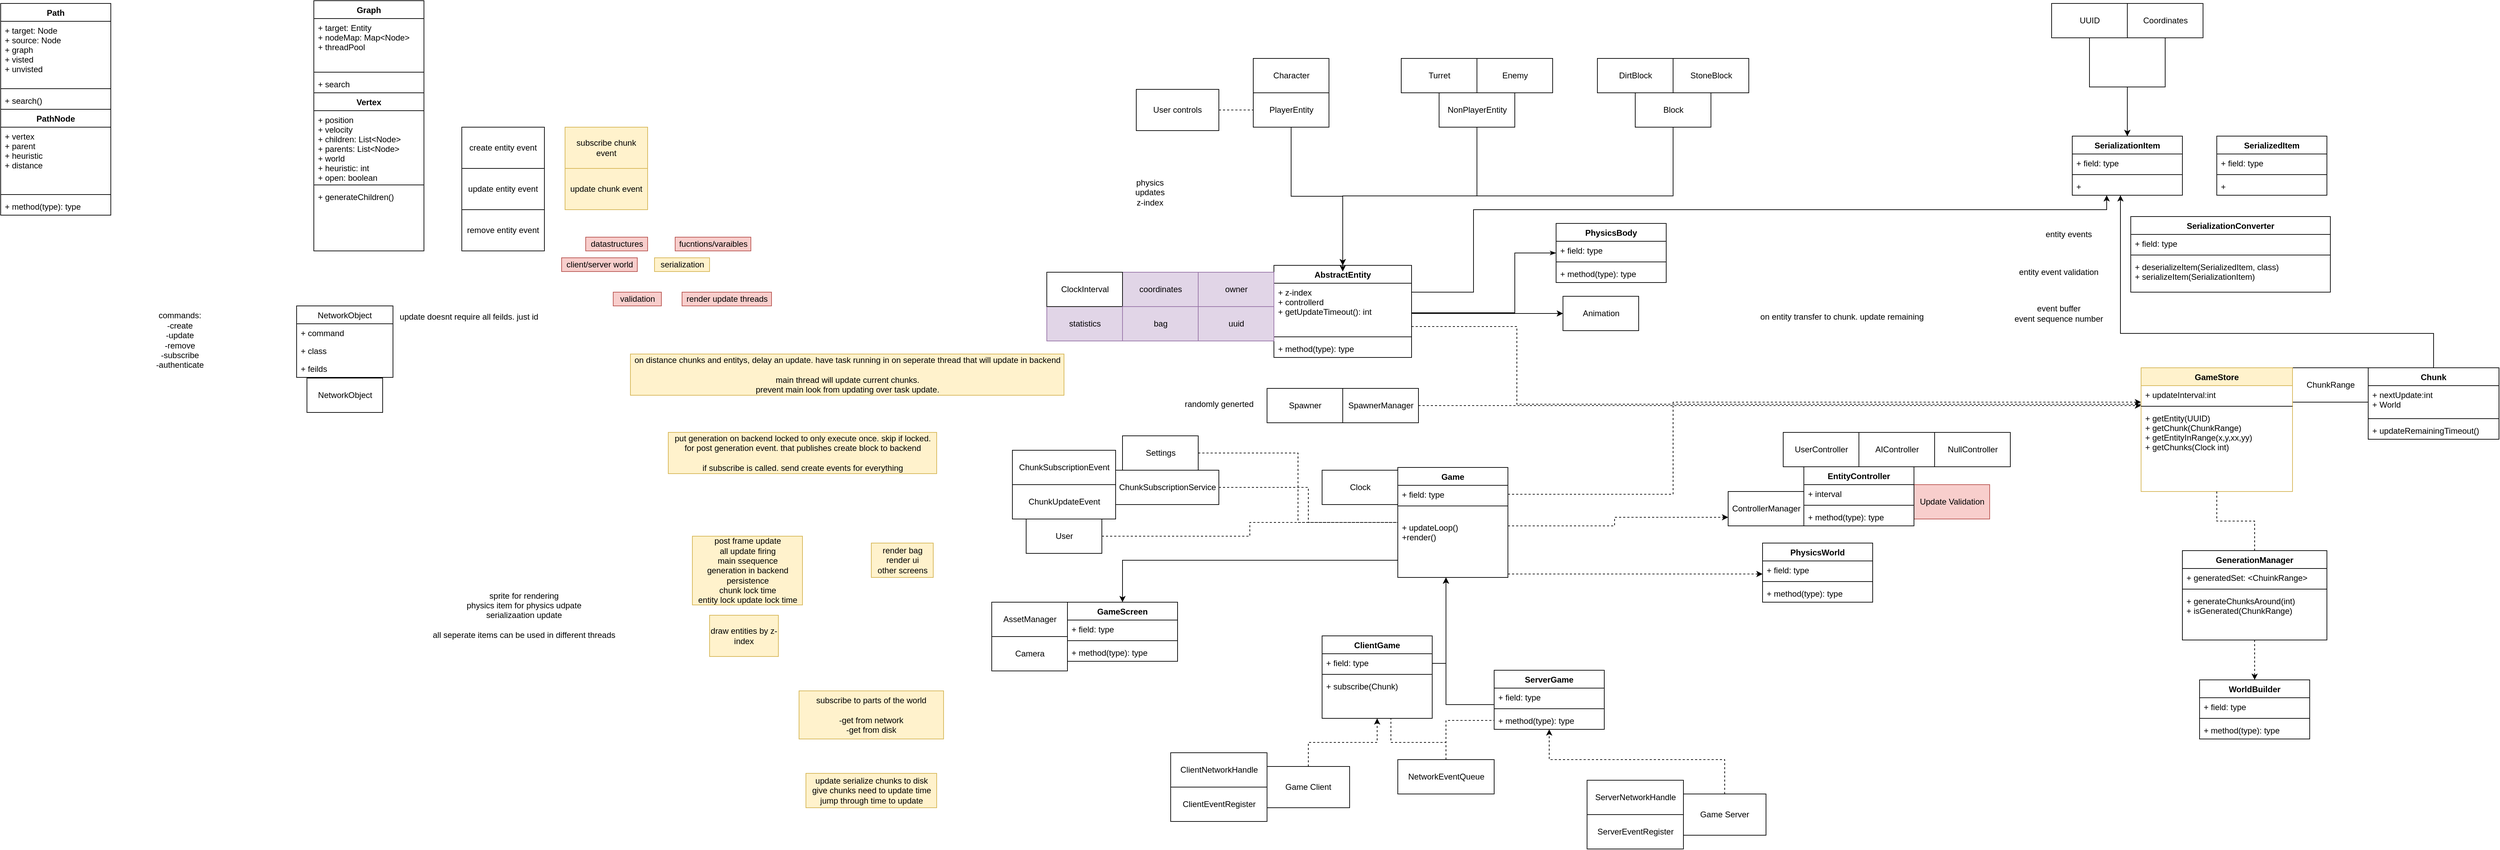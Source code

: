 <mxfile version="14.6.13" type="device" pages="2"><diagram id="NtsDKtG4CIhu30oGSJeJ" name="infra design"><mxGraphModel dx="3638" dy="1788" grid="1" gridSize="10" guides="1" tooltips="1" connect="1" arrows="1" fold="1" page="1" pageScale="1" pageWidth="850" pageHeight="1100" math="0" shadow="0"><root><mxCell id="0"/><mxCell id="1" parent="0"/><mxCell id="fwEXRyzx7vFGP22jpzr9-11" value="subscribe to parts of the world&lt;br&gt;&lt;br&gt;-get from network&lt;br&gt;-get from disk" style="text;html=1;strokeColor=#d6b656;fillColor=#fff2cc;align=center;verticalAlign=middle;whiteSpace=wrap;rounded=0;" parent="1" vertex="1"><mxGeometry x="-570" y="840" width="210" height="70" as="geometry"/></mxCell><mxCell id="fwEXRyzx7vFGP22jpzr9-13" style="edgeStyle=none;rounded=0;orthogonalLoop=1;jettySize=auto;html=1;entryX=0;entryY=0.5;entryDx=0;entryDy=0;dashed=1;endArrow=none;endFill=0;" parent="1" source="fwEXRyzx7vFGP22jpzr9-12" target="fwEXRyzx7vFGP22jpzr9-9" edge="1"><mxGeometry relative="1" as="geometry"/></mxCell><mxCell id="fwEXRyzx7vFGP22jpzr9-12" value="User controls" style="rounded=0;whiteSpace=wrap;html=1;" parent="1" vertex="1"><mxGeometry x="-80" y="-35" width="120" height="60" as="geometry"/></mxCell><mxCell id="fwEXRyzx7vFGP22jpzr9-16" value="create entity event" style="rounded=0;whiteSpace=wrap;html=1;" parent="1" vertex="1"><mxGeometry x="-1060" y="20" width="120" height="60" as="geometry"/></mxCell><mxCell id="fwEXRyzx7vFGP22jpzr9-17" value="update entity event" style="rounded=0;whiteSpace=wrap;html=1;" parent="1" vertex="1"><mxGeometry x="-1060" y="80" width="120" height="60" as="geometry"/></mxCell><mxCell id="fwEXRyzx7vFGP22jpzr9-18" value="remove entity event" style="rounded=0;whiteSpace=wrap;html=1;" parent="1" vertex="1"><mxGeometry x="-1060" y="140" width="120" height="60" as="geometry"/></mxCell><mxCell id="fwEXRyzx7vFGP22jpzr9-19" value="entity events" style="text;html=1;strokeColor=none;fillColor=none;align=center;verticalAlign=middle;whiteSpace=wrap;rounded=0;" parent="1" vertex="1"><mxGeometry x="1180" y="131" width="190" height="90" as="geometry"/></mxCell><mxCell id="fwEXRyzx7vFGP22jpzr9-23" style="edgeStyle=orthogonalEdgeStyle;rounded=0;orthogonalLoop=1;jettySize=auto;html=1;endArrow=classic;endFill=1;" parent="1" source="fwEXRyzx7vFGP22jpzr9-76" target="fwEXRyzx7vFGP22jpzr9-72" edge="1"><mxGeometry relative="1" as="geometry"><mxPoint x="90" y="406" as="sourcePoint"/><mxPoint x="290" y="420" as="targetPoint"/><Array as="points"><mxPoint x="370" y="800"/></Array></mxGeometry></mxCell><mxCell id="fwEXRyzx7vFGP22jpzr9-22" value="draw entities by z-index" style="text;html=1;strokeColor=#d6b656;fillColor=#fff2cc;align=center;verticalAlign=middle;whiteSpace=wrap;rounded=0;" parent="1" vertex="1"><mxGeometry x="-700" y="730" width="100" height="60" as="geometry"/></mxCell><mxCell id="fwEXRyzx7vFGP22jpzr9-38" value="physics&lt;br&gt;updates&lt;br&gt;z-index" style="text;html=1;strokeColor=none;fillColor=none;align=center;verticalAlign=middle;whiteSpace=wrap;rounded=0;" parent="1" vertex="1"><mxGeometry x="-100" y="90" width="80" height="50" as="geometry"/></mxCell><mxCell id="fwEXRyzx7vFGP22jpzr9-41" value="entity event validation" style="text;html=1;align=center;verticalAlign=middle;resizable=0;points=[];autosize=1;" parent="1" vertex="1"><mxGeometry x="1195" y="221" width="130" height="20" as="geometry"/></mxCell><mxCell id="fwEXRyzx7vFGP22jpzr9-42" value="update serialize chunks to disk&lt;br&gt;give chunks need to update time&lt;br&gt;jump through time to update" style="text;html=1;align=center;verticalAlign=middle;resizable=0;points=[];autosize=1;fillColor=#fff2cc;strokeColor=#d6b656;" parent="1" vertex="1"><mxGeometry x="-560" y="960" width="190" height="50" as="geometry"/></mxCell><mxCell id="fwEXRyzx7vFGP22jpzr9-43" value="event buffer&lt;br&gt;event sequence number" style="text;html=1;align=center;verticalAlign=middle;resizable=0;points=[];autosize=1;" parent="1" vertex="1"><mxGeometry x="1190" y="276" width="140" height="30" as="geometry"/></mxCell><mxCell id="fwEXRyzx7vFGP22jpzr9-48" value="PhysicsWorld" style="swimlane;fontStyle=1;align=center;verticalAlign=top;childLayout=stackLayout;horizontal=1;startSize=26;horizontalStack=0;resizeParent=1;resizeParentMax=0;resizeLast=0;collapsible=1;marginBottom=0;" parent="1" vertex="1"><mxGeometry x="830" y="625" width="160" height="86" as="geometry"/></mxCell><mxCell id="fwEXRyzx7vFGP22jpzr9-49" value="+ field: type" style="text;strokeColor=none;fillColor=none;align=left;verticalAlign=top;spacingLeft=4;spacingRight=4;overflow=hidden;rotatable=0;points=[[0,0.5],[1,0.5]];portConstraint=eastwest;" parent="fwEXRyzx7vFGP22jpzr9-48" vertex="1"><mxGeometry y="26" width="160" height="26" as="geometry"/></mxCell><mxCell id="fwEXRyzx7vFGP22jpzr9-50" value="" style="line;strokeWidth=1;fillColor=none;align=left;verticalAlign=middle;spacingTop=-1;spacingLeft=3;spacingRight=3;rotatable=0;labelPosition=right;points=[];portConstraint=eastwest;" parent="fwEXRyzx7vFGP22jpzr9-48" vertex="1"><mxGeometry y="52" width="160" height="8" as="geometry"/></mxCell><mxCell id="fwEXRyzx7vFGP22jpzr9-51" value="+ method(type): type" style="text;strokeColor=none;fillColor=none;align=left;verticalAlign=top;spacingLeft=4;spacingRight=4;overflow=hidden;rotatable=0;points=[[0,0.5],[1,0.5]];portConstraint=eastwest;" parent="fwEXRyzx7vFGP22jpzr9-48" vertex="1"><mxGeometry y="60" width="160" height="26" as="geometry"/></mxCell><mxCell id="fwEXRyzx7vFGP22jpzr9-56" value="PhysicsBody" style="swimlane;fontStyle=1;align=center;verticalAlign=top;childLayout=stackLayout;horizontal=1;startSize=26;horizontalStack=0;resizeParent=1;resizeParentMax=0;resizeLast=0;collapsible=1;marginBottom=0;" parent="1" vertex="1"><mxGeometry x="530" y="160" width="160" height="86" as="geometry"/></mxCell><mxCell id="fwEXRyzx7vFGP22jpzr9-57" value="+ field: type" style="text;strokeColor=none;fillColor=none;align=left;verticalAlign=top;spacingLeft=4;spacingRight=4;overflow=hidden;rotatable=0;points=[[0,0.5],[1,0.5]];portConstraint=eastwest;" parent="fwEXRyzx7vFGP22jpzr9-56" vertex="1"><mxGeometry y="26" width="160" height="26" as="geometry"/></mxCell><mxCell id="fwEXRyzx7vFGP22jpzr9-58" value="" style="line;strokeWidth=1;fillColor=none;align=left;verticalAlign=middle;spacingTop=-1;spacingLeft=3;spacingRight=3;rotatable=0;labelPosition=right;points=[];portConstraint=eastwest;" parent="fwEXRyzx7vFGP22jpzr9-56" vertex="1"><mxGeometry y="52" width="160" height="8" as="geometry"/></mxCell><mxCell id="fwEXRyzx7vFGP22jpzr9-59" value="+ method(type): type" style="text;strokeColor=none;fillColor=none;align=left;verticalAlign=top;spacingLeft=4;spacingRight=4;overflow=hidden;rotatable=0;points=[[0,0.5],[1,0.5]];portConstraint=eastwest;" parent="fwEXRyzx7vFGP22jpzr9-56" vertex="1"><mxGeometry y="60" width="160" height="26" as="geometry"/></mxCell><mxCell id="fwEXRyzx7vFGP22jpzr9-60" style="edgeStyle=orthogonalEdgeStyle;rounded=0;orthogonalLoop=1;jettySize=auto;html=1;endArrow=classicThin;endFill=1;" parent="1" source="fwEXRyzx7vFGP22jpzr9-45" target="fwEXRyzx7vFGP22jpzr9-56" edge="1"><mxGeometry relative="1" as="geometry"><Array as="points"><mxPoint x="470" y="290"/><mxPoint x="470" y="203"/></Array></mxGeometry></mxCell><mxCell id="fwEXRyzx7vFGP22jpzr9-61" value="WorldBuilder" style="swimlane;fontStyle=1;align=center;verticalAlign=top;childLayout=stackLayout;horizontal=1;startSize=26;horizontalStack=0;resizeParent=1;resizeParentMax=0;resizeLast=0;collapsible=1;marginBottom=0;" parent="1" vertex="1"><mxGeometry x="1465" y="824" width="160" height="86" as="geometry"/></mxCell><mxCell id="fwEXRyzx7vFGP22jpzr9-62" value="+ field: type" style="text;strokeColor=none;fillColor=none;align=left;verticalAlign=top;spacingLeft=4;spacingRight=4;overflow=hidden;rotatable=0;points=[[0,0.5],[1,0.5]];portConstraint=eastwest;" parent="fwEXRyzx7vFGP22jpzr9-61" vertex="1"><mxGeometry y="26" width="160" height="26" as="geometry"/></mxCell><mxCell id="fwEXRyzx7vFGP22jpzr9-63" value="" style="line;strokeWidth=1;fillColor=none;align=left;verticalAlign=middle;spacingTop=-1;spacingLeft=3;spacingRight=3;rotatable=0;labelPosition=right;points=[];portConstraint=eastwest;" parent="fwEXRyzx7vFGP22jpzr9-61" vertex="1"><mxGeometry y="52" width="160" height="8" as="geometry"/></mxCell><mxCell id="fwEXRyzx7vFGP22jpzr9-64" value="+ method(type): type" style="text;strokeColor=none;fillColor=none;align=left;verticalAlign=top;spacingLeft=4;spacingRight=4;overflow=hidden;rotatable=0;points=[[0,0.5],[1,0.5]];portConstraint=eastwest;" parent="fwEXRyzx7vFGP22jpzr9-61" vertex="1"><mxGeometry y="60" width="160" height="26" as="geometry"/></mxCell><mxCell id="fwEXRyzx7vFGP22jpzr9-72" value="Game" style="swimlane;fontStyle=1;align=center;verticalAlign=top;childLayout=stackLayout;horizontal=1;startSize=26;horizontalStack=0;resizeParent=1;resizeParentMax=0;resizeLast=0;collapsible=1;marginBottom=0;" parent="1" vertex="1"><mxGeometry x="300" y="515" width="160" height="160" as="geometry"/></mxCell><mxCell id="fwEXRyzx7vFGP22jpzr9-73" value="+ field: type" style="text;strokeColor=none;fillColor=none;align=left;verticalAlign=top;spacingLeft=4;spacingRight=4;overflow=hidden;rotatable=0;points=[[0,0.5],[1,0.5]];portConstraint=eastwest;" parent="fwEXRyzx7vFGP22jpzr9-72" vertex="1"><mxGeometry y="26" width="160" height="26" as="geometry"/></mxCell><mxCell id="fwEXRyzx7vFGP22jpzr9-74" value="" style="line;strokeWidth=1;fillColor=none;align=left;verticalAlign=middle;spacingTop=-1;spacingLeft=3;spacingRight=3;rotatable=0;labelPosition=right;points=[];portConstraint=eastwest;" parent="fwEXRyzx7vFGP22jpzr9-72" vertex="1"><mxGeometry y="52" width="160" height="8" as="geometry"/></mxCell><mxCell id="fwEXRyzx7vFGP22jpzr9-75" value="&#10;+ updateLoop()&#10;+render()" style="text;strokeColor=none;fillColor=none;align=left;verticalAlign=top;spacingLeft=4;spacingRight=4;overflow=hidden;rotatable=0;points=[[0,0.5],[1,0.5]];portConstraint=eastwest;" parent="fwEXRyzx7vFGP22jpzr9-72" vertex="1"><mxGeometry y="60" width="160" height="100" as="geometry"/></mxCell><mxCell id="fwEXRyzx7vFGP22jpzr9-86" style="edgeStyle=orthogonalEdgeStyle;rounded=0;orthogonalLoop=1;jettySize=auto;html=1;endArrow=classic;endFill=1;" parent="1" source="fwEXRyzx7vFGP22jpzr9-80" target="fwEXRyzx7vFGP22jpzr9-72" edge="1"><mxGeometry relative="1" as="geometry"><Array as="points"><mxPoint x="580" y="860"/><mxPoint x="370" y="860"/></Array></mxGeometry></mxCell><mxCell id="fwEXRyzx7vFGP22jpzr9-80" value="ServerGame" style="swimlane;fontStyle=1;align=center;verticalAlign=top;childLayout=stackLayout;horizontal=1;startSize=26;horizontalStack=0;resizeParent=1;resizeParentMax=0;resizeLast=0;collapsible=1;marginBottom=0;" parent="1" vertex="1"><mxGeometry x="440" y="810" width="160" height="86" as="geometry"/></mxCell><mxCell id="fwEXRyzx7vFGP22jpzr9-81" value="+ field: type" style="text;strokeColor=none;fillColor=none;align=left;verticalAlign=top;spacingLeft=4;spacingRight=4;overflow=hidden;rotatable=0;points=[[0,0.5],[1,0.5]];portConstraint=eastwest;" parent="fwEXRyzx7vFGP22jpzr9-80" vertex="1"><mxGeometry y="26" width="160" height="26" as="geometry"/></mxCell><mxCell id="fwEXRyzx7vFGP22jpzr9-82" value="" style="line;strokeWidth=1;fillColor=none;align=left;verticalAlign=middle;spacingTop=-1;spacingLeft=3;spacingRight=3;rotatable=0;labelPosition=right;points=[];portConstraint=eastwest;" parent="fwEXRyzx7vFGP22jpzr9-80" vertex="1"><mxGeometry y="52" width="160" height="8" as="geometry"/></mxCell><mxCell id="fwEXRyzx7vFGP22jpzr9-83" value="+ method(type): type" style="text;strokeColor=none;fillColor=none;align=left;verticalAlign=top;spacingLeft=4;spacingRight=4;overflow=hidden;rotatable=0;points=[[0,0.5],[1,0.5]];portConstraint=eastwest;" parent="fwEXRyzx7vFGP22jpzr9-80" vertex="1"><mxGeometry y="60" width="160" height="26" as="geometry"/></mxCell><mxCell id="fwEXRyzx7vFGP22jpzr9-120" value="Clock" style="html=1;" parent="1" vertex="1"><mxGeometry x="190" y="519" width="110" height="50" as="geometry"/></mxCell><mxCell id="fwEXRyzx7vFGP22jpzr9-162" style="edgeStyle=orthogonalEdgeStyle;rounded=0;orthogonalLoop=1;jettySize=auto;html=1;dashed=1;endArrow=none;endFill=0;" parent="1" source="fwEXRyzx7vFGP22jpzr9-121" target="fwEXRyzx7vFGP22jpzr9-72" edge="1"><mxGeometry relative="1" as="geometry"/></mxCell><mxCell id="fwEXRyzx7vFGP22jpzr9-121" value="User" style="html=1;" parent="1" vertex="1"><mxGeometry x="-240" y="590" width="110" height="50" as="geometry"/></mxCell><mxCell id="fwEXRyzx7vFGP22jpzr9-125" value="" style="group" parent="1" vertex="1" connectable="0"><mxGeometry x="590" y="-80" width="220" height="100" as="geometry"/></mxCell><mxCell id="fwEXRyzx7vFGP22jpzr9-2" value="Block" style="html=1;" parent="fwEXRyzx7vFGP22jpzr9-125" vertex="1"><mxGeometry x="55" y="50" width="110" height="50" as="geometry"/></mxCell><mxCell id="fwEXRyzx7vFGP22jpzr9-29" value="DirtBlock" style="html=1;" parent="fwEXRyzx7vFGP22jpzr9-125" vertex="1"><mxGeometry width="110" height="50" as="geometry"/></mxCell><mxCell id="fwEXRyzx7vFGP22jpzr9-30" value="StoneBlock" style="html=1;" parent="fwEXRyzx7vFGP22jpzr9-125" vertex="1"><mxGeometry x="110" width="110" height="50" as="geometry"/></mxCell><mxCell id="fwEXRyzx7vFGP22jpzr9-31" style="edgeStyle=none;rounded=0;orthogonalLoop=1;jettySize=auto;html=1;exitX=0.75;exitY=1;exitDx=0;exitDy=0;dashed=1;endArrow=none;endFill=0;" parent="fwEXRyzx7vFGP22jpzr9-125" source="fwEXRyzx7vFGP22jpzr9-2" target="fwEXRyzx7vFGP22jpzr9-2" edge="1"><mxGeometry relative="1" as="geometry"/></mxCell><mxCell id="fwEXRyzx7vFGP22jpzr9-126" value="" style="group" parent="1" vertex="1" connectable="0"><mxGeometry x="305" y="-80" width="220" height="100" as="geometry"/></mxCell><mxCell id="fwEXRyzx7vFGP22jpzr9-10" value="NonPlayerEntity" style="html=1;" parent="fwEXRyzx7vFGP22jpzr9-126" vertex="1"><mxGeometry x="55" y="50" width="110" height="50" as="geometry"/></mxCell><mxCell id="fwEXRyzx7vFGP22jpzr9-25" value="Turret" style="html=1;" parent="fwEXRyzx7vFGP22jpzr9-126" vertex="1"><mxGeometry width="110" height="50" as="geometry"/></mxCell><mxCell id="fwEXRyzx7vFGP22jpzr9-27" value="Enemy" style="html=1;" parent="fwEXRyzx7vFGP22jpzr9-126" vertex="1"><mxGeometry x="110" width="110" height="50" as="geometry"/></mxCell><mxCell id="fwEXRyzx7vFGP22jpzr9-127" value="" style="group" parent="1" vertex="1" connectable="0"><mxGeometry x="90" y="-80" width="110" height="100" as="geometry"/></mxCell><mxCell id="fwEXRyzx7vFGP22jpzr9-8" value="Character" style="html=1;" parent="fwEXRyzx7vFGP22jpzr9-127" vertex="1"><mxGeometry width="110" height="50" as="geometry"/></mxCell><mxCell id="fwEXRyzx7vFGP22jpzr9-9" value="PlayerEntity" style="html=1;" parent="fwEXRyzx7vFGP22jpzr9-127" vertex="1"><mxGeometry y="50" width="110" height="50" as="geometry"/></mxCell><mxCell id="fwEXRyzx7vFGP22jpzr9-128" value="" style="group" parent="1" vertex="1" connectable="0"><mxGeometry x="575" y="970" width="260" height="100" as="geometry"/></mxCell><mxCell id="fwEXRyzx7vFGP22jpzr9-37" value="Game Server" style="rounded=0;whiteSpace=wrap;html=1;" parent="fwEXRyzx7vFGP22jpzr9-128" vertex="1"><mxGeometry x="140" y="20" width="120" height="60" as="geometry"/></mxCell><mxCell id="fwEXRyzx7vFGP22jpzr9-53" value="ServerNetworkHandle" style="html=1;" parent="fwEXRyzx7vFGP22jpzr9-128" vertex="1"><mxGeometry width="140" height="50" as="geometry"/></mxCell><mxCell id="fwEXRyzx7vFGP22jpzr9-55" value="ServerEventRegister" style="html=1;" parent="fwEXRyzx7vFGP22jpzr9-128" vertex="1"><mxGeometry y="50" width="140" height="50" as="geometry"/></mxCell><mxCell id="fwEXRyzx7vFGP22jpzr9-129" value="" style="group" parent="1" vertex="1" connectable="0"><mxGeometry x="-30" y="930" width="260" height="100" as="geometry"/></mxCell><mxCell id="fwEXRyzx7vFGP22jpzr9-52" value="ClientNetworkHandle" style="html=1;" parent="fwEXRyzx7vFGP22jpzr9-129" vertex="1"><mxGeometry width="140" height="50" as="geometry"/></mxCell><mxCell id="fwEXRyzx7vFGP22jpzr9-54" value="ClientEventRegister" style="html=1;" parent="fwEXRyzx7vFGP22jpzr9-129" vertex="1"><mxGeometry y="50" width="140" height="50" as="geometry"/></mxCell><mxCell id="fwEXRyzx7vFGP22jpzr9-87" value="Game Client" style="rounded=0;whiteSpace=wrap;html=1;" parent="fwEXRyzx7vFGP22jpzr9-129" vertex="1"><mxGeometry x="140" y="20" width="120" height="60" as="geometry"/></mxCell><mxCell id="fwEXRyzx7vFGP22jpzr9-165" style="edgeStyle=orthogonalEdgeStyle;rounded=0;orthogonalLoop=1;jettySize=auto;html=1;dashed=1;endArrow=none;endFill=0;" parent="1" source="fwEXRyzx7vFGP22jpzr9-130" target="fwEXRyzx7vFGP22jpzr9-72" edge="1"><mxGeometry relative="1" as="geometry"/></mxCell><mxCell id="fwEXRyzx7vFGP22jpzr9-130" value="ChunkSubscriptionService" style="html=1;" parent="1" vertex="1"><mxGeometry x="-110" y="519" width="150" height="50" as="geometry"/></mxCell><mxCell id="fwEXRyzx7vFGP22jpzr9-160" style="edgeStyle=orthogonalEdgeStyle;rounded=0;orthogonalLoop=1;jettySize=auto;html=1;dashed=1;endArrow=none;endFill=0;" parent="1" source="fwEXRyzx7vFGP22jpzr9-137" target="fwEXRyzx7vFGP22jpzr9-72" edge="1"><mxGeometry relative="1" as="geometry"/></mxCell><mxCell id="fwEXRyzx7vFGP22jpzr9-137" value="Settings" style="html=1;" parent="1" vertex="1"><mxGeometry x="-100" y="469" width="110" height="50" as="geometry"/></mxCell><mxCell id="fwEXRyzx7vFGP22jpzr9-138" style="edgeStyle=orthogonalEdgeStyle;rounded=0;orthogonalLoop=1;jettySize=auto;html=1;endArrow=classic;endFill=1;dashed=1;" parent="1" source="fwEXRyzx7vFGP22jpzr9-73" target="fwEXRyzx7vFGP22jpzr9-106" edge="1"><mxGeometry relative="1" as="geometry"><Array as="points"><mxPoint x="700" y="554"/><mxPoint x="700" y="420"/></Array></mxGeometry></mxCell><mxCell id="fwEXRyzx7vFGP22jpzr9-139" style="edgeStyle=orthogonalEdgeStyle;rounded=0;orthogonalLoop=1;jettySize=auto;html=1;dashed=1;endArrow=none;endFill=0;" parent="1" source="fwEXRyzx7vFGP22jpzr9-44" target="fwEXRyzx7vFGP22jpzr9-106" edge="1"><mxGeometry relative="1" as="geometry"><Array as="points"><mxPoint x="473" y="310"/><mxPoint x="473" y="423"/></Array></mxGeometry></mxCell><mxCell id="fwEXRyzx7vFGP22jpzr9-140" value="Animation" style="html=1;" parent="1" vertex="1"><mxGeometry x="540" y="266" width="110" height="50" as="geometry"/></mxCell><mxCell id="fwEXRyzx7vFGP22jpzr9-141" style="edgeStyle=orthogonalEdgeStyle;rounded=0;orthogonalLoop=1;jettySize=auto;html=1;entryX=0;entryY=0.5;entryDx=0;entryDy=0;endArrow=classic;endFill=1;" parent="1" source="fwEXRyzx7vFGP22jpzr9-45" target="fwEXRyzx7vFGP22jpzr9-140" edge="1"><mxGeometry relative="1" as="geometry"><Array as="points"><mxPoint x="460" y="291"/><mxPoint x="460" y="291"/></Array></mxGeometry></mxCell><mxCell id="fwEXRyzx7vFGP22jpzr9-146" value="" style="group" parent="1" vertex="1" connectable="0"><mxGeometry x="780" y="464" width="400" height="136" as="geometry"/></mxCell><mxCell id="fwEXRyzx7vFGP22jpzr9-118" value="UserController" style="html=1;" parent="fwEXRyzx7vFGP22jpzr9-146" vertex="1"><mxGeometry x="80" width="110" height="50" as="geometry"/></mxCell><mxCell id="fwEXRyzx7vFGP22jpzr9-119" value="AIController" style="html=1;" parent="fwEXRyzx7vFGP22jpzr9-146" vertex="1"><mxGeometry x="190" width="110" height="50" as="geometry"/></mxCell><mxCell id="fwEXRyzx7vFGP22jpzr9-124" value="" style="group" parent="fwEXRyzx7vFGP22jpzr9-146" vertex="1" connectable="0"><mxGeometry y="50" width="380" height="86" as="geometry"/></mxCell><mxCell id="fwEXRyzx7vFGP22jpzr9-98" value="ControllerManager" style="html=1;" parent="fwEXRyzx7vFGP22jpzr9-124" vertex="1"><mxGeometry y="36" width="110" height="50" as="geometry"/></mxCell><mxCell id="fwEXRyzx7vFGP22jpzr9-99" value="Update Validation" style="html=1;fillColor=#f8cecc;strokeColor=#b85450;" parent="fwEXRyzx7vFGP22jpzr9-124" vertex="1"><mxGeometry x="270" y="26" width="110" height="50" as="geometry"/></mxCell><mxCell id="fwEXRyzx7vFGP22jpzr9-114" value="EntityController" style="swimlane;fontStyle=1;align=center;verticalAlign=top;childLayout=stackLayout;horizontal=1;startSize=26;horizontalStack=0;resizeParent=1;resizeParentMax=0;resizeLast=0;collapsible=1;marginBottom=0;" parent="fwEXRyzx7vFGP22jpzr9-124" vertex="1"><mxGeometry x="110" width="160" height="86" as="geometry"/></mxCell><mxCell id="fwEXRyzx7vFGP22jpzr9-115" value="+ interval" style="text;strokeColor=none;fillColor=none;align=left;verticalAlign=top;spacingLeft=4;spacingRight=4;overflow=hidden;rotatable=0;points=[[0,0.5],[1,0.5]];portConstraint=eastwest;" parent="fwEXRyzx7vFGP22jpzr9-114" vertex="1"><mxGeometry y="26" width="160" height="26" as="geometry"/></mxCell><mxCell id="fwEXRyzx7vFGP22jpzr9-116" value="" style="line;strokeWidth=1;fillColor=none;align=left;verticalAlign=middle;spacingTop=-1;spacingLeft=3;spacingRight=3;rotatable=0;labelPosition=right;points=[];portConstraint=eastwest;" parent="fwEXRyzx7vFGP22jpzr9-114" vertex="1"><mxGeometry y="52" width="160" height="8" as="geometry"/></mxCell><mxCell id="fwEXRyzx7vFGP22jpzr9-117" value="+ method(type): type" style="text;strokeColor=none;fillColor=none;align=left;verticalAlign=top;spacingLeft=4;spacingRight=4;overflow=hidden;rotatable=0;points=[[0,0.5],[1,0.5]];portConstraint=eastwest;" parent="fwEXRyzx7vFGP22jpzr9-114" vertex="1"><mxGeometry y="60" width="160" height="26" as="geometry"/></mxCell><mxCell id="fwEXRyzx7vFGP22jpzr9-234" value="NullController" style="html=1;" parent="fwEXRyzx7vFGP22jpzr9-146" vertex="1"><mxGeometry x="300" width="110" height="50" as="geometry"/></mxCell><mxCell id="fwEXRyzx7vFGP22jpzr9-147" value="" style="group" parent="1" vertex="1" connectable="0"><mxGeometry x="-80" y="760" width="430" height="120" as="geometry"/></mxCell><mxCell id="fwEXRyzx7vFGP22jpzr9-76" value="ClientGame" style="swimlane;fontStyle=1;align=center;verticalAlign=top;childLayout=stackLayout;horizontal=1;startSize=26;horizontalStack=0;resizeParent=1;resizeParentMax=0;resizeLast=0;collapsible=1;marginBottom=0;" parent="fwEXRyzx7vFGP22jpzr9-147" vertex="1"><mxGeometry x="270" width="160" height="120" as="geometry"/></mxCell><mxCell id="fwEXRyzx7vFGP22jpzr9-77" value="+ field: type" style="text;strokeColor=none;fillColor=none;align=left;verticalAlign=top;spacingLeft=4;spacingRight=4;overflow=hidden;rotatable=0;points=[[0,0.5],[1,0.5]];portConstraint=eastwest;" parent="fwEXRyzx7vFGP22jpzr9-76" vertex="1"><mxGeometry y="26" width="160" height="26" as="geometry"/></mxCell><mxCell id="fwEXRyzx7vFGP22jpzr9-78" value="" style="line;strokeWidth=1;fillColor=none;align=left;verticalAlign=middle;spacingTop=-1;spacingLeft=3;spacingRight=3;rotatable=0;labelPosition=right;points=[];portConstraint=eastwest;" parent="fwEXRyzx7vFGP22jpzr9-76" vertex="1"><mxGeometry y="52" width="160" height="8" as="geometry"/></mxCell><mxCell id="fwEXRyzx7vFGP22jpzr9-79" value="+ subscribe(Chunk)" style="text;strokeColor=none;fillColor=none;align=left;verticalAlign=top;spacingLeft=4;spacingRight=4;overflow=hidden;rotatable=0;points=[[0,0.5],[1,0.5]];portConstraint=eastwest;" parent="fwEXRyzx7vFGP22jpzr9-76" vertex="1"><mxGeometry y="60" width="160" height="60" as="geometry"/></mxCell><mxCell id="fwEXRyzx7vFGP22jpzr9-148" style="edgeStyle=orthogonalEdgeStyle;rounded=0;orthogonalLoop=1;jettySize=auto;html=1;endArrow=classic;endFill=1;dashed=1;" parent="1" source="fwEXRyzx7vFGP22jpzr9-75" target="fwEXRyzx7vFGP22jpzr9-48" edge="1"><mxGeometry relative="1" as="geometry"><Array as="points"><mxPoint x="590" y="670"/><mxPoint x="590" y="670"/></Array></mxGeometry></mxCell><mxCell id="fwEXRyzx7vFGP22jpzr9-149" style="edgeStyle=orthogonalEdgeStyle;rounded=0;orthogonalLoop=1;jettySize=auto;html=1;dashed=1;endArrow=classic;endFill=1;" parent="1" source="fwEXRyzx7vFGP22jpzr9-87" target="fwEXRyzx7vFGP22jpzr9-76" edge="1"><mxGeometry relative="1" as="geometry"/></mxCell><mxCell id="fwEXRyzx7vFGP22jpzr9-150" style="edgeStyle=orthogonalEdgeStyle;rounded=0;orthogonalLoop=1;jettySize=auto;html=1;dashed=1;endArrow=classic;endFill=1;" parent="1" source="fwEXRyzx7vFGP22jpzr9-37" target="fwEXRyzx7vFGP22jpzr9-80" edge="1"><mxGeometry relative="1" as="geometry"><Array as="points"><mxPoint x="775" y="940"/><mxPoint x="520" y="940"/></Array></mxGeometry></mxCell><mxCell id="fwEXRyzx7vFGP22jpzr9-151" style="edgeStyle=orthogonalEdgeStyle;rounded=0;orthogonalLoop=1;jettySize=auto;html=1;entryX=0;entryY=0.75;entryDx=0;entryDy=0;dashed=1;endArrow=classic;endFill=1;" parent="1" source="fwEXRyzx7vFGP22jpzr9-75" target="fwEXRyzx7vFGP22jpzr9-98" edge="1"><mxGeometry relative="1" as="geometry"><Array as="points"><mxPoint x="615" y="600"/><mxPoint x="615" y="588"/></Array></mxGeometry></mxCell><mxCell id="fwEXRyzx7vFGP22jpzr9-153" style="edgeStyle=orthogonalEdgeStyle;rounded=0;orthogonalLoop=1;jettySize=auto;html=1;dashed=1;endArrow=none;endFill=0;entryX=0;entryY=0.5;entryDx=0;entryDy=0;" parent="1" source="fwEXRyzx7vFGP22jpzr9-152" target="fwEXRyzx7vFGP22jpzr9-83" edge="1"><mxGeometry relative="1" as="geometry"/></mxCell><mxCell id="fwEXRyzx7vFGP22jpzr9-154" style="edgeStyle=orthogonalEdgeStyle;rounded=0;orthogonalLoop=1;jettySize=auto;html=1;dashed=1;endArrow=none;endFill=0;" parent="1" source="fwEXRyzx7vFGP22jpzr9-152" target="fwEXRyzx7vFGP22jpzr9-76" edge="1"><mxGeometry relative="1" as="geometry"><Array as="points"><mxPoint x="370" y="915"/><mxPoint x="290" y="915"/></Array></mxGeometry></mxCell><mxCell id="fwEXRyzx7vFGP22jpzr9-152" value="NetworkEventQueue" style="html=1;" parent="1" vertex="1"><mxGeometry x="300" y="940" width="140" height="50" as="geometry"/></mxCell><mxCell id="fwEXRyzx7vFGP22jpzr9-156" value="" style="group" parent="1" vertex="1" connectable="0"><mxGeometry x="110" y="400" width="220" height="50" as="geometry"/></mxCell><mxCell id="fwEXRyzx7vFGP22jpzr9-136" value="Spawner" style="html=1;" parent="fwEXRyzx7vFGP22jpzr9-156" vertex="1"><mxGeometry width="110" height="50" as="geometry"/></mxCell><mxCell id="fwEXRyzx7vFGP22jpzr9-155" value="SpawnerManager" style="html=1;" parent="fwEXRyzx7vFGP22jpzr9-156" vertex="1"><mxGeometry x="110" width="110" height="50" as="geometry"/></mxCell><mxCell id="fwEXRyzx7vFGP22jpzr9-157" value="post frame update&lt;br&gt;all update firing&lt;br&gt;main ssequence&lt;br&gt;generation in backend&lt;br&gt;persistence&lt;br&gt;chunk lock time&lt;br&gt;entity lock update lock time" style="text;html=1;align=center;verticalAlign=middle;resizable=0;points=[];autosize=1;fillColor=#fff2cc;strokeColor=#d6b656;" parent="1" vertex="1"><mxGeometry x="-725" y="615" width="160" height="100" as="geometry"/></mxCell><mxCell id="fwEXRyzx7vFGP22jpzr9-158" value="randomly generted" style="text;html=1;align=center;verticalAlign=middle;resizable=0;points=[];autosize=1;" parent="1" vertex="1"><mxGeometry x="-20" y="413" width="120" height="20" as="geometry"/></mxCell><mxCell id="fwEXRyzx7vFGP22jpzr9-163" value="put generation on backend locked to only execute once. skip if locked.&lt;br&gt;for post generation event. that publishes create block to backend&lt;br&gt;&lt;br&gt;if subscribe is called. send create events for everything" style="text;html=1;align=center;verticalAlign=middle;resizable=0;points=[];autosize=1;fillColor=#fff2cc;strokeColor=#d6b656;" parent="1" vertex="1"><mxGeometry x="-760" y="464" width="390" height="60" as="geometry"/></mxCell><mxCell id="fwEXRyzx7vFGP22jpzr9-164" value="on distance chunks and entitys, delay an update. have task running in on seperate thread that will update in backend&lt;br&gt;&lt;br&gt;main thread will update current chunks.&lt;br&gt;prevent main look from updating over task update." style="text;html=1;align=center;verticalAlign=middle;resizable=0;points=[];autosize=1;fillColor=#fff2cc;strokeColor=#d6b656;" parent="1" vertex="1"><mxGeometry x="-815" y="350" width="630" height="60" as="geometry"/></mxCell><mxCell id="fwEXRyzx7vFGP22jpzr9-167" value="subscribe chunk event" style="rounded=0;whiteSpace=wrap;html=1;fillColor=#fff2cc;strokeColor=#d6b656;" parent="1" vertex="1"><mxGeometry x="-910" y="20" width="120" height="60" as="geometry"/></mxCell><mxCell id="fwEXRyzx7vFGP22jpzr9-169" value="update chunk event" style="rounded=0;whiteSpace=wrap;html=1;fillColor=#fff2cc;strokeColor=#d6b656;" parent="1" vertex="1"><mxGeometry x="-910" y="80" width="120" height="60" as="geometry"/></mxCell><mxCell id="fwEXRyzx7vFGP22jpzr9-170" value="ChunkSubscriptionEvent" style="html=1;" parent="1" vertex="1"><mxGeometry x="-260" y="490" width="150" height="50" as="geometry"/></mxCell><mxCell id="fwEXRyzx7vFGP22jpzr9-171" value="ChunkUpdateEvent" style="html=1;" parent="1" vertex="1"><mxGeometry x="-260" y="540" width="150" height="50" as="geometry"/></mxCell><mxCell id="fwEXRyzx7vFGP22jpzr9-175" value="" style="group;" parent="1" vertex="1" connectable="0"><mxGeometry x="-320" y="221" width="640" height="170" as="geometry"/></mxCell><mxCell id="fwEXRyzx7vFGP22jpzr9-145" value="" style="group;" parent="fwEXRyzx7vFGP22jpzr9-175" vertex="1" connectable="0"><mxGeometry x="110" width="530" height="170" as="geometry"/></mxCell><mxCell id="fwEXRyzx7vFGP22jpzr9-44" value="AbstractEntity" style="swimlane;fontStyle=1;align=center;verticalAlign=top;childLayout=stackLayout;horizontal=1;startSize=26;horizontalStack=0;resizeParent=1;resizeParentMax=0;resizeLast=0;collapsible=1;marginBottom=0;" parent="fwEXRyzx7vFGP22jpzr9-145" vertex="1"><mxGeometry x="330" width="200" height="134" as="geometry"/></mxCell><mxCell id="fwEXRyzx7vFGP22jpzr9-45" value="+ z-index&#10;+ controllerd&#10;+ getUpdateTimeout(): int" style="text;strokeColor=none;fillColor=none;align=left;verticalAlign=top;spacingLeft=4;spacingRight=4;overflow=hidden;rotatable=0;points=[[0,0.5],[1,0.5]];portConstraint=eastwest;" parent="fwEXRyzx7vFGP22jpzr9-44" vertex="1"><mxGeometry y="26" width="200" height="74" as="geometry"/></mxCell><mxCell id="fwEXRyzx7vFGP22jpzr9-46" value="" style="line;strokeWidth=1;fillColor=none;align=left;verticalAlign=middle;spacingTop=-1;spacingLeft=3;spacingRight=3;rotatable=0;labelPosition=right;points=[];portConstraint=eastwest;" parent="fwEXRyzx7vFGP22jpzr9-44" vertex="1"><mxGeometry y="100" width="200" height="8" as="geometry"/></mxCell><mxCell id="fwEXRyzx7vFGP22jpzr9-47" value="+ method(type): type" style="text;strokeColor=none;fillColor=none;align=left;verticalAlign=top;spacingLeft=4;spacingRight=4;overflow=hidden;rotatable=0;points=[[0,0.5],[1,0.5]];portConstraint=eastwest;" parent="fwEXRyzx7vFGP22jpzr9-44" vertex="1"><mxGeometry y="108" width="200" height="26" as="geometry"/></mxCell><mxCell id="fwEXRyzx7vFGP22jpzr9-93" value="owner" style="html=1;fillColor=#e1d5e7;strokeColor=#9673a6;" parent="fwEXRyzx7vFGP22jpzr9-145" vertex="1"><mxGeometry x="220" y="10" width="110" height="50" as="geometry"/></mxCell><mxCell id="fwEXRyzx7vFGP22jpzr9-94" value="uuid" style="html=1;fillColor=#e1d5e7;strokeColor=#9673a6;" parent="fwEXRyzx7vFGP22jpzr9-145" vertex="1"><mxGeometry x="220" y="60" width="110" height="50" as="geometry"/></mxCell><mxCell id="fwEXRyzx7vFGP22jpzr9-95" value="coordinates" style="html=1;fillColor=#e1d5e7;strokeColor=#9673a6;" parent="fwEXRyzx7vFGP22jpzr9-145" vertex="1"><mxGeometry x="110" y="10" width="110" height="50" as="geometry"/></mxCell><mxCell id="fwEXRyzx7vFGP22jpzr9-144" value="&lt;span&gt;statistics&lt;/span&gt;" style="html=1;fillColor=#e1d5e7;strokeColor=#9673a6;" parent="fwEXRyzx7vFGP22jpzr9-145" vertex="1"><mxGeometry y="60" width="110" height="50" as="geometry"/></mxCell><mxCell id="fwEXRyzx7vFGP22jpzr9-172" value="ClockInterval" style="html=1;" parent="fwEXRyzx7vFGP22jpzr9-145" vertex="1"><mxGeometry y="10" width="110" height="50" as="geometry"/></mxCell><mxCell id="fwEXRyzx7vFGP22jpzr9-174" value="&lt;span&gt;bag&lt;/span&gt;" style="html=1;fillColor=#e1d5e7;strokeColor=#9673a6;" parent="fwEXRyzx7vFGP22jpzr9-145" vertex="1"><mxGeometry x="110" y="60" width="110" height="50" as="geometry"/></mxCell><mxCell id="fwEXRyzx7vFGP22jpzr9-176" value="render bag&lt;br&gt;render ui&lt;br&gt;other screens" style="text;html=1;align=center;verticalAlign=middle;resizable=0;points=[];autosize=1;fillColor=#fff2cc;strokeColor=#d6b656;" parent="1" vertex="1"><mxGeometry x="-465" y="625" width="90" height="50" as="geometry"/></mxCell><mxCell id="fwEXRyzx7vFGP22jpzr9-181" value="" style="group;" parent="1" vertex="1" connectable="0"><mxGeometry x="1380" y="370" width="520" height="180" as="geometry"/></mxCell><mxCell id="fwEXRyzx7vFGP22jpzr9-133" value="" style="group" parent="fwEXRyzx7vFGP22jpzr9-181" vertex="1" connectable="0"><mxGeometry width="440" height="180" as="geometry"/></mxCell><mxCell id="fwEXRyzx7vFGP22jpzr9-91" value="ChunkRange" style="html=1;" parent="fwEXRyzx7vFGP22jpzr9-133" vertex="1"><mxGeometry x="220" width="110" height="50" as="geometry"/></mxCell><mxCell id="fwEXRyzx7vFGP22jpzr9-106" value="GameStore" style="swimlane;fontStyle=1;align=center;verticalAlign=top;childLayout=stackLayout;horizontal=1;startSize=26;horizontalStack=0;resizeParent=1;resizeParentMax=0;resizeLast=0;collapsible=1;marginBottom=0;fillColor=#fff2cc;strokeColor=#d6b656;" parent="fwEXRyzx7vFGP22jpzr9-133" vertex="1"><mxGeometry width="220" height="180" as="geometry"><mxRectangle width="120" height="26" as="alternateBounds"/></mxGeometry></mxCell><mxCell id="fwEXRyzx7vFGP22jpzr9-107" value="+ updateInterval:int" style="text;strokeColor=none;fillColor=none;align=left;verticalAlign=top;spacingLeft=4;spacingRight=4;overflow=hidden;rotatable=0;points=[[0,0.5],[1,0.5]];portConstraint=eastwest;" parent="fwEXRyzx7vFGP22jpzr9-106" vertex="1"><mxGeometry y="26" width="220" height="26" as="geometry"/></mxCell><mxCell id="fwEXRyzx7vFGP22jpzr9-108" value="" style="line;strokeWidth=1;fillColor=none;align=left;verticalAlign=middle;spacingTop=-1;spacingLeft=3;spacingRight=3;rotatable=0;labelPosition=right;points=[];portConstraint=eastwest;" parent="fwEXRyzx7vFGP22jpzr9-106" vertex="1"><mxGeometry y="52" width="220" height="8" as="geometry"/></mxCell><mxCell id="fwEXRyzx7vFGP22jpzr9-109" value="+ getEntity(UUID)&#10;+ getChunk(ChunkRange)&#10;+ getEntityInRange(x,y,xx,yy)&#10;+ getChunks(Clock int)" style="text;strokeColor=none;fillColor=none;align=left;verticalAlign=top;spacingLeft=4;spacingRight=4;overflow=hidden;rotatable=0;points=[[0,0.5],[1,0.5]];portConstraint=eastwest;" parent="fwEXRyzx7vFGP22jpzr9-106" vertex="1"><mxGeometry y="60" width="220" height="120" as="geometry"/></mxCell><mxCell id="fwEXRyzx7vFGP22jpzr9-177" value="Chunk" style="swimlane;fontStyle=1;align=center;verticalAlign=top;childLayout=stackLayout;horizontal=1;startSize=26;horizontalStack=0;resizeParent=1;resizeParentMax=0;resizeLast=0;collapsible=1;marginBottom=0;" parent="fwEXRyzx7vFGP22jpzr9-181" vertex="1"><mxGeometry x="330" width="190" height="104" as="geometry"/></mxCell><mxCell id="fwEXRyzx7vFGP22jpzr9-178" value="+ nextUpdate:int&#10;+ World" style="text;strokeColor=none;fillColor=none;align=left;verticalAlign=top;spacingLeft=4;spacingRight=4;overflow=hidden;rotatable=0;points=[[0,0.5],[1,0.5]];portConstraint=eastwest;" parent="fwEXRyzx7vFGP22jpzr9-177" vertex="1"><mxGeometry y="26" width="190" height="44" as="geometry"/></mxCell><mxCell id="fwEXRyzx7vFGP22jpzr9-179" value="" style="line;strokeWidth=1;fillColor=none;align=left;verticalAlign=middle;spacingTop=-1;spacingLeft=3;spacingRight=3;rotatable=0;labelPosition=right;points=[];portConstraint=eastwest;" parent="fwEXRyzx7vFGP22jpzr9-177" vertex="1"><mxGeometry y="70" width="190" height="8" as="geometry"/></mxCell><mxCell id="fwEXRyzx7vFGP22jpzr9-180" value="+ updateRemainingTimeout()" style="text;strokeColor=none;fillColor=none;align=left;verticalAlign=top;spacingLeft=4;spacingRight=4;overflow=hidden;rotatable=0;points=[[0,0.5],[1,0.5]];portConstraint=eastwest;" parent="fwEXRyzx7vFGP22jpzr9-177" vertex="1"><mxGeometry y="78" width="190" height="26" as="geometry"/></mxCell><mxCell id="fwEXRyzx7vFGP22jpzr9-182" value="on entity transfer to chunk. update remaining" style="text;html=1;align=center;verticalAlign=middle;resizable=0;points=[];autosize=1;" parent="1" vertex="1"><mxGeometry x="820" y="286" width="250" height="20" as="geometry"/></mxCell><mxCell id="fwEXRyzx7vFGP22jpzr9-183" value="serialization&lt;br&gt;" style="text;html=1;align=center;verticalAlign=middle;resizable=0;points=[];autosize=1;fillColor=#fff2cc;strokeColor=#d6b656;" parent="1" vertex="1"><mxGeometry x="-780" y="210" width="80" height="20" as="geometry"/></mxCell><mxCell id="fwEXRyzx7vFGP22jpzr9-184" value="client/server world" style="text;html=1;align=center;verticalAlign=middle;resizable=0;points=[];autosize=1;fillColor=#f8cecc;strokeColor=#b85450;" parent="1" vertex="1"><mxGeometry x="-915" y="210" width="110" height="20" as="geometry"/></mxCell><mxCell id="fwEXRyzx7vFGP22jpzr9-185" value="validation" style="text;html=1;align=center;verticalAlign=middle;resizable=0;points=[];autosize=1;fillColor=#f8cecc;strokeColor=#b85450;" parent="1" vertex="1"><mxGeometry x="-840" y="260" width="70" height="20" as="geometry"/></mxCell><mxCell id="fwEXRyzx7vFGP22jpzr9-186" value="NetworkObject" style="swimlane;fontStyle=0;childLayout=stackLayout;horizontal=1;startSize=26;fillColor=none;horizontalStack=0;resizeParent=1;resizeParentMax=0;resizeLast=0;collapsible=1;marginBottom=0;" parent="1" vertex="1"><mxGeometry x="-1300" y="280" width="140" height="104" as="geometry"/></mxCell><mxCell id="fwEXRyzx7vFGP22jpzr9-187" value="+ command" style="text;strokeColor=none;fillColor=none;align=left;verticalAlign=top;spacingLeft=4;spacingRight=4;overflow=hidden;rotatable=0;points=[[0,0.5],[1,0.5]];portConstraint=eastwest;" parent="fwEXRyzx7vFGP22jpzr9-186" vertex="1"><mxGeometry y="26" width="140" height="26" as="geometry"/></mxCell><mxCell id="fwEXRyzx7vFGP22jpzr9-188" value="+ class" style="text;strokeColor=none;fillColor=none;align=left;verticalAlign=top;spacingLeft=4;spacingRight=4;overflow=hidden;rotatable=0;points=[[0,0.5],[1,0.5]];portConstraint=eastwest;" parent="fwEXRyzx7vFGP22jpzr9-186" vertex="1"><mxGeometry y="52" width="140" height="26" as="geometry"/></mxCell><mxCell id="fwEXRyzx7vFGP22jpzr9-189" value="+ feilds" style="text;strokeColor=none;fillColor=none;align=left;verticalAlign=top;spacingLeft=4;spacingRight=4;overflow=hidden;rotatable=0;points=[[0,0.5],[1,0.5]];portConstraint=eastwest;" parent="fwEXRyzx7vFGP22jpzr9-186" vertex="1"><mxGeometry y="78" width="140" height="26" as="geometry"/></mxCell><mxCell id="fwEXRyzx7vFGP22jpzr9-190" value="update doesnt require all feilds. just id" style="text;html=1;align=center;verticalAlign=middle;resizable=0;points=[];autosize=1;" parent="1" vertex="1"><mxGeometry x="-1160" y="286" width="220" height="20" as="geometry"/></mxCell><mxCell id="fwEXRyzx7vFGP22jpzr9-191" value="NetworkObject" style="html=1;" parent="1" vertex="1"><mxGeometry x="-1285" y="385" width="110" height="50" as="geometry"/></mxCell><mxCell id="fwEXRyzx7vFGP22jpzr9-192" value="commands:&lt;br&gt;-create&lt;br&gt;-update&lt;br&gt;-remove&lt;br&gt;-subscribe&lt;br&gt;-authenticate" style="text;html=1;align=center;verticalAlign=middle;resizable=0;points=[];autosize=1;" parent="1" vertex="1"><mxGeometry x="-1510" y="285" width="80" height="90" as="geometry"/></mxCell><mxCell id="fwEXRyzx7vFGP22jpzr9-193" value="render update threads" style="text;html=1;align=center;verticalAlign=middle;resizable=0;points=[];autosize=1;fillColor=#f8cecc;strokeColor=#b85450;" parent="1" vertex="1"><mxGeometry x="-740" y="260" width="130" height="20" as="geometry"/></mxCell><mxCell id="fwEXRyzx7vFGP22jpzr9-194" value="sprite for rendering&lt;br&gt;physics item for physics udpate&lt;br&gt;serializaation update&lt;br&gt;&lt;br&gt;all seperate items can be used in different threads" style="text;html=1;align=center;verticalAlign=middle;resizable=0;points=[];autosize=1;" parent="1" vertex="1"><mxGeometry x="-1110" y="690" width="280" height="80" as="geometry"/></mxCell><mxCell id="fwEXRyzx7vFGP22jpzr9-195" value="datastructures" style="text;html=1;align=center;verticalAlign=middle;resizable=0;points=[];autosize=1;fillColor=#f8cecc;strokeColor=#b85450;" parent="1" vertex="1"><mxGeometry x="-880" y="180" width="90" height="20" as="geometry"/></mxCell><mxCell id="fwEXRyzx7vFGP22jpzr9-196" value="fucntions/varaibles" style="text;html=1;align=center;verticalAlign=middle;resizable=0;points=[];autosize=1;fillColor=#f8cecc;strokeColor=#b85450;" parent="1" vertex="1"><mxGeometry x="-750" y="180" width="110" height="20" as="geometry"/></mxCell><mxCell id="fwEXRyzx7vFGP22jpzr9-223" style="edgeStyle=orthogonalEdgeStyle;rounded=0;orthogonalLoop=1;jettySize=auto;html=1;endArrow=classic;endFill=1;startArrow=none;startFill=0;" parent="1" source="fwEXRyzx7vFGP22jpzr9-44" target="fwEXRyzx7vFGP22jpzr9-206" edge="1"><mxGeometry relative="1" as="geometry"><Array as="points"><mxPoint x="410" y="260"/><mxPoint x="410" y="140"/><mxPoint x="1330" y="140"/></Array></mxGeometry></mxCell><mxCell id="fwEXRyzx7vFGP22jpzr9-231" style="edgeStyle=orthogonalEdgeStyle;rounded=0;orthogonalLoop=1;jettySize=auto;html=1;startArrow=none;startFill=0;endArrow=classic;endFill=1;" parent="1" source="fwEXRyzx7vFGP22jpzr9-177" target="fwEXRyzx7vFGP22jpzr9-206" edge="1"><mxGeometry relative="1" as="geometry"><Array as="points"><mxPoint x="1805" y="320"/><mxPoint x="1350" y="320"/></Array></mxGeometry></mxCell><mxCell id="fwEXRyzx7vFGP22jpzr9-232" value="" style="group" parent="1" vertex="1" connectable="0"><mxGeometry x="940" y="-160" width="725" height="420" as="geometry"/></mxCell><mxCell id="fwEXRyzx7vFGP22jpzr9-225" value="" style="group" parent="fwEXRyzx7vFGP22jpzr9-232" vertex="1" connectable="0"><mxGeometry width="725" height="279" as="geometry"/></mxCell><mxCell id="fwEXRyzx7vFGP22jpzr9-198" value="SerializedItem" style="swimlane;fontStyle=1;align=center;verticalAlign=top;childLayout=stackLayout;horizontal=1;startSize=26;horizontalStack=0;resizeParent=1;resizeParentMax=0;resizeLast=0;collapsible=1;marginBottom=0;" parent="fwEXRyzx7vFGP22jpzr9-225" vertex="1"><mxGeometry x="550" y="193" width="160" height="86" as="geometry"/></mxCell><mxCell id="fwEXRyzx7vFGP22jpzr9-199" value="+ field: type" style="text;strokeColor=none;fillColor=none;align=left;verticalAlign=top;spacingLeft=4;spacingRight=4;overflow=hidden;rotatable=0;points=[[0,0.5],[1,0.5]];portConstraint=eastwest;" parent="fwEXRyzx7vFGP22jpzr9-198" vertex="1"><mxGeometry y="26" width="160" height="26" as="geometry"/></mxCell><mxCell id="fwEXRyzx7vFGP22jpzr9-200" value="" style="line;strokeWidth=1;fillColor=none;align=left;verticalAlign=middle;spacingTop=-1;spacingLeft=3;spacingRight=3;rotatable=0;labelPosition=right;points=[];portConstraint=eastwest;" parent="fwEXRyzx7vFGP22jpzr9-198" vertex="1"><mxGeometry y="52" width="160" height="8" as="geometry"/></mxCell><mxCell id="fwEXRyzx7vFGP22jpzr9-201" value="+" style="text;strokeColor=none;fillColor=none;align=left;verticalAlign=top;spacingLeft=4;spacingRight=4;overflow=hidden;rotatable=0;points=[[0,0.5],[1,0.5]];portConstraint=eastwest;" parent="fwEXRyzx7vFGP22jpzr9-198" vertex="1"><mxGeometry y="60" width="160" height="26" as="geometry"/></mxCell><mxCell id="fwEXRyzx7vFGP22jpzr9-206" value="SerializationItem" style="swimlane;fontStyle=1;align=center;verticalAlign=top;childLayout=stackLayout;horizontal=1;startSize=26;horizontalStack=0;resizeParent=1;resizeParentMax=0;resizeLast=0;collapsible=1;marginBottom=0;" parent="fwEXRyzx7vFGP22jpzr9-225" vertex="1"><mxGeometry x="340" y="193" width="160" height="86" as="geometry"/></mxCell><mxCell id="fwEXRyzx7vFGP22jpzr9-207" value="+ field: type" style="text;strokeColor=none;fillColor=none;align=left;verticalAlign=top;spacingLeft=4;spacingRight=4;overflow=hidden;rotatable=0;points=[[0,0.5],[1,0.5]];portConstraint=eastwest;" parent="fwEXRyzx7vFGP22jpzr9-206" vertex="1"><mxGeometry y="26" width="160" height="26" as="geometry"/></mxCell><mxCell id="fwEXRyzx7vFGP22jpzr9-208" value="" style="line;strokeWidth=1;fillColor=none;align=left;verticalAlign=middle;spacingTop=-1;spacingLeft=3;spacingRight=3;rotatable=0;labelPosition=right;points=[];portConstraint=eastwest;" parent="fwEXRyzx7vFGP22jpzr9-206" vertex="1"><mxGeometry y="52" width="160" height="8" as="geometry"/></mxCell><mxCell id="fwEXRyzx7vFGP22jpzr9-209" value="+ " style="text;strokeColor=none;fillColor=none;align=left;verticalAlign=top;spacingLeft=4;spacingRight=4;overflow=hidden;rotatable=0;points=[[0,0.5],[1,0.5]];portConstraint=eastwest;" parent="fwEXRyzx7vFGP22jpzr9-206" vertex="1"><mxGeometry y="60" width="160" height="26" as="geometry"/></mxCell><mxCell id="fwEXRyzx7vFGP22jpzr9-210" value="UUID" style="html=1;" parent="fwEXRyzx7vFGP22jpzr9-225" vertex="1"><mxGeometry x="310" width="110" height="50" as="geometry"/></mxCell><mxCell id="fwEXRyzx7vFGP22jpzr9-211" value="Coordinates" style="html=1;" parent="fwEXRyzx7vFGP22jpzr9-225" vertex="1"><mxGeometry x="420" width="110" height="50" as="geometry"/></mxCell><mxCell id="fwEXRyzx7vFGP22jpzr9-212" style="edgeStyle=orthogonalEdgeStyle;rounded=0;orthogonalLoop=1;jettySize=auto;html=1;endArrow=classic;endFill=1;" parent="fwEXRyzx7vFGP22jpzr9-225" source="fwEXRyzx7vFGP22jpzr9-210" target="fwEXRyzx7vFGP22jpzr9-206" edge="1"><mxGeometry relative="1" as="geometry"/></mxCell><mxCell id="fwEXRyzx7vFGP22jpzr9-213" style="edgeStyle=orthogonalEdgeStyle;rounded=0;orthogonalLoop=1;jettySize=auto;html=1;endArrow=classic;endFill=1;" parent="fwEXRyzx7vFGP22jpzr9-225" source="fwEXRyzx7vFGP22jpzr9-211" target="fwEXRyzx7vFGP22jpzr9-206" edge="1"><mxGeometry relative="1" as="geometry"/></mxCell><mxCell id="fwEXRyzx7vFGP22jpzr9-214" value="SerializationConverter" style="swimlane;fontStyle=1;align=center;verticalAlign=top;childLayout=stackLayout;horizontal=1;startSize=26;horizontalStack=0;resizeParent=1;resizeParentMax=0;resizeLast=0;collapsible=1;marginBottom=0;" parent="fwEXRyzx7vFGP22jpzr9-232" vertex="1"><mxGeometry x="425" y="310" width="290" height="110" as="geometry"/></mxCell><mxCell id="fwEXRyzx7vFGP22jpzr9-215" value="+ field: type" style="text;strokeColor=none;fillColor=none;align=left;verticalAlign=top;spacingLeft=4;spacingRight=4;overflow=hidden;rotatable=0;points=[[0,0.5],[1,0.5]];portConstraint=eastwest;" parent="fwEXRyzx7vFGP22jpzr9-214" vertex="1"><mxGeometry y="26" width="290" height="26" as="geometry"/></mxCell><mxCell id="fwEXRyzx7vFGP22jpzr9-216" value="" style="line;strokeWidth=1;fillColor=none;align=left;verticalAlign=middle;spacingTop=-1;spacingLeft=3;spacingRight=3;rotatable=0;labelPosition=right;points=[];portConstraint=eastwest;" parent="fwEXRyzx7vFGP22jpzr9-214" vertex="1"><mxGeometry y="52" width="290" height="8" as="geometry"/></mxCell><mxCell id="fwEXRyzx7vFGP22jpzr9-217" value="+ deserializeItem(SerializedItem, class)&#10;+ serializeItem(SerializationItem)" style="text;strokeColor=none;fillColor=none;align=left;verticalAlign=top;spacingLeft=4;spacingRight=4;overflow=hidden;rotatable=0;points=[[0,0.5],[1,0.5]];portConstraint=eastwest;" parent="fwEXRyzx7vFGP22jpzr9-214" vertex="1"><mxGeometry y="60" width="290" height="50" as="geometry"/></mxCell><mxCell id="IzeEJQRLcjAXutM-5uG--5" style="edgeStyle=orthogonalEdgeStyle;rounded=0;orthogonalLoop=1;jettySize=auto;html=1;endArrow=classic;endFill=1;" parent="1" source="fwEXRyzx7vFGP22jpzr9-10" target="fwEXRyzx7vFGP22jpzr9-44" edge="1"><mxGeometry relative="1" as="geometry"><Array as="points"><mxPoint x="415" y="120"/><mxPoint x="220" y="120"/></Array></mxGeometry></mxCell><mxCell id="IzeEJQRLcjAXutM-5uG--7" style="edgeStyle=orthogonalEdgeStyle;rounded=0;orthogonalLoop=1;jettySize=auto;html=1;endArrow=classic;endFill=1;" parent="1" source="fwEXRyzx7vFGP22jpzr9-9" target="fwEXRyzx7vFGP22jpzr9-44" edge="1"><mxGeometry relative="1" as="geometry"/></mxCell><mxCell id="IzeEJQRLcjAXutM-5uG--8" style="edgeStyle=orthogonalEdgeStyle;rounded=0;orthogonalLoop=1;jettySize=auto;html=1;endArrow=classic;endFill=1;" parent="1" source="fwEXRyzx7vFGP22jpzr9-2" edge="1"><mxGeometry relative="1" as="geometry"><mxPoint x="220" y="230" as="targetPoint"/><Array as="points"><mxPoint x="700" y="120"/><mxPoint x="220" y="120"/></Array></mxGeometry></mxCell><mxCell id="fwEXRyzx7vFGP22jpzr9-101" value="GameScreen" style="swimlane;fontStyle=1;align=center;verticalAlign=top;childLayout=stackLayout;horizontal=1;startSize=26;horizontalStack=0;resizeParent=1;resizeParentMax=0;resizeLast=0;collapsible=1;marginBottom=0;" parent="1" vertex="1"><mxGeometry x="-180" y="711" width="160" height="86" as="geometry"/></mxCell><mxCell id="fwEXRyzx7vFGP22jpzr9-102" value="+ field: type" style="text;strokeColor=none;fillColor=none;align=left;verticalAlign=top;spacingLeft=4;spacingRight=4;overflow=hidden;rotatable=0;points=[[0,0.5],[1,0.5]];portConstraint=eastwest;" parent="fwEXRyzx7vFGP22jpzr9-101" vertex="1"><mxGeometry y="26" width="160" height="26" as="geometry"/></mxCell><mxCell id="fwEXRyzx7vFGP22jpzr9-103" value="" style="line;strokeWidth=1;fillColor=none;align=left;verticalAlign=middle;spacingTop=-1;spacingLeft=3;spacingRight=3;rotatable=0;labelPosition=right;points=[];portConstraint=eastwest;" parent="fwEXRyzx7vFGP22jpzr9-101" vertex="1"><mxGeometry y="52" width="160" height="8" as="geometry"/></mxCell><mxCell id="fwEXRyzx7vFGP22jpzr9-104" value="+ method(type): type" style="text;strokeColor=none;fillColor=none;align=left;verticalAlign=top;spacingLeft=4;spacingRight=4;overflow=hidden;rotatable=0;points=[[0,0.5],[1,0.5]];portConstraint=eastwest;" parent="fwEXRyzx7vFGP22jpzr9-101" vertex="1"><mxGeometry y="60" width="160" height="26" as="geometry"/></mxCell><mxCell id="fwEXRyzx7vFGP22jpzr9-135" value="AssetManager" style="html=1;" parent="1" vertex="1"><mxGeometry x="-290" y="711" width="110" height="50" as="geometry"/></mxCell><mxCell id="fwEXRyzx7vFGP22jpzr9-134" value="Camera" style="html=1;" parent="1" vertex="1"><mxGeometry x="-290" y="761" width="110" height="50" as="geometry"/></mxCell><mxCell id="wvuWhsm4LUU2SaSb4TqY-1" style="edgeStyle=orthogonalEdgeStyle;rounded=0;orthogonalLoop=1;jettySize=auto;html=1;" parent="1" source="fwEXRyzx7vFGP22jpzr9-75" target="fwEXRyzx7vFGP22jpzr9-101" edge="1"><mxGeometry relative="1" as="geometry"><Array as="points"><mxPoint x="-100" y="650"/></Array></mxGeometry></mxCell><mxCell id="wxrnC0bAzaq5JAH1NF5v-8" style="edgeStyle=orthogonalEdgeStyle;rounded=0;orthogonalLoop=1;jettySize=auto;html=1;dashed=1;" parent="1" source="wxrnC0bAzaq5JAH1NF5v-3" target="fwEXRyzx7vFGP22jpzr9-61" edge="1"><mxGeometry relative="1" as="geometry"/></mxCell><mxCell id="3gziwP7IH0V6G993Px3U-1" style="edgeStyle=orthogonalEdgeStyle;rounded=0;orthogonalLoop=1;jettySize=auto;html=1;dashed=1;endArrow=none;endFill=0;" parent="1" source="wxrnC0bAzaq5JAH1NF5v-3" target="fwEXRyzx7vFGP22jpzr9-106" edge="1"><mxGeometry relative="1" as="geometry"/></mxCell><mxCell id="wxrnC0bAzaq5JAH1NF5v-3" value="GenerationManager" style="swimlane;fontStyle=1;align=center;verticalAlign=top;childLayout=stackLayout;horizontal=1;startSize=26;horizontalStack=0;resizeParent=1;resizeParentMax=0;resizeLast=0;collapsible=1;marginBottom=0;" parent="1" vertex="1"><mxGeometry x="1440" y="636" width="210" height="130" as="geometry"/></mxCell><mxCell id="wxrnC0bAzaq5JAH1NF5v-4" value="+ generatedSet: &lt;ChuinkRange&gt;" style="text;strokeColor=none;fillColor=none;align=left;verticalAlign=top;spacingLeft=4;spacingRight=4;overflow=hidden;rotatable=0;points=[[0,0.5],[1,0.5]];portConstraint=eastwest;" parent="wxrnC0bAzaq5JAH1NF5v-3" vertex="1"><mxGeometry y="26" width="210" height="26" as="geometry"/></mxCell><mxCell id="wxrnC0bAzaq5JAH1NF5v-5" value="" style="line;strokeWidth=1;fillColor=none;align=left;verticalAlign=middle;spacingTop=-1;spacingLeft=3;spacingRight=3;rotatable=0;labelPosition=right;points=[];portConstraint=eastwest;" parent="wxrnC0bAzaq5JAH1NF5v-3" vertex="1"><mxGeometry y="52" width="210" height="8" as="geometry"/></mxCell><mxCell id="wxrnC0bAzaq5JAH1NF5v-6" value="+ generateChunksAround(int)&#10;+ isGenerated(ChunkRange)" style="text;strokeColor=none;fillColor=none;align=left;verticalAlign=top;spacingLeft=4;spacingRight=4;overflow=hidden;rotatable=0;points=[[0,0.5],[1,0.5]];portConstraint=eastwest;" parent="wxrnC0bAzaq5JAH1NF5v-3" vertex="1"><mxGeometry y="60" width="210" height="70" as="geometry"/></mxCell><mxCell id="wxrnC0bAzaq5JAH1NF5v-9" style="edgeStyle=orthogonalEdgeStyle;rounded=0;orthogonalLoop=1;jettySize=auto;html=1;dashed=1;" parent="1" source="fwEXRyzx7vFGP22jpzr9-155" edge="1"><mxGeometry relative="1" as="geometry"><mxPoint x="1380" y="425" as="targetPoint"/></mxGeometry></mxCell><mxCell id="OpCGqTDotAz7Pexcq5MA-5" value="Graph" style="swimlane;fontStyle=1;align=center;verticalAlign=top;childLayout=stackLayout;horizontal=1;startSize=26;horizontalStack=0;resizeParent=1;resizeParentMax=0;resizeLast=0;collapsible=1;marginBottom=0;" vertex="1" parent="1"><mxGeometry x="-1275" y="-164" width="160" height="364" as="geometry"/></mxCell><mxCell id="OpCGqTDotAz7Pexcq5MA-6" value="+ target: Entity&#10;+ nodeMap: Map&lt;Node&gt;&#10;+ threadPool" style="text;strokeColor=none;fillColor=none;align=left;verticalAlign=top;spacingLeft=4;spacingRight=4;overflow=hidden;rotatable=0;points=[[0,0.5],[1,0.5]];portConstraint=eastwest;" vertex="1" parent="OpCGqTDotAz7Pexcq5MA-5"><mxGeometry y="26" width="160" height="74" as="geometry"/></mxCell><mxCell id="OpCGqTDotAz7Pexcq5MA-7" value="" style="line;strokeWidth=1;fillColor=none;align=left;verticalAlign=middle;spacingTop=-1;spacingLeft=3;spacingRight=3;rotatable=0;labelPosition=right;points=[];portConstraint=eastwest;" vertex="1" parent="OpCGqTDotAz7Pexcq5MA-5"><mxGeometry y="100" width="160" height="8" as="geometry"/></mxCell><mxCell id="OpCGqTDotAz7Pexcq5MA-8" value="+ search" style="text;strokeColor=none;fillColor=none;align=left;verticalAlign=top;spacingLeft=4;spacingRight=4;overflow=hidden;rotatable=0;points=[[0,0.5],[1,0.5]];portConstraint=eastwest;" vertex="1" parent="OpCGqTDotAz7Pexcq5MA-5"><mxGeometry y="108" width="160" height="26" as="geometry"/></mxCell><mxCell id="OpCGqTDotAz7Pexcq5MA-1" value="Vertex" style="swimlane;fontStyle=1;align=center;verticalAlign=top;childLayout=stackLayout;horizontal=1;startSize=26;horizontalStack=0;resizeParent=1;resizeParentMax=0;resizeLast=0;collapsible=1;marginBottom=0;" vertex="1" parent="OpCGqTDotAz7Pexcq5MA-5"><mxGeometry y="134" width="160" height="230" as="geometry"/></mxCell><mxCell id="OpCGqTDotAz7Pexcq5MA-2" value="+ position&#10;+ velocity&#10;+ children: List&lt;Node&gt;&#10;+ parents: List&lt;Node&gt;&#10;+ world&#10;+ heuristic: int&#10;+ open: boolean&#10;&#10;" style="text;strokeColor=none;fillColor=none;align=left;verticalAlign=top;spacingLeft=4;spacingRight=4;overflow=hidden;rotatable=0;points=[[0,0.5],[1,0.5]];portConstraint=eastwest;" vertex="1" parent="OpCGqTDotAz7Pexcq5MA-1"><mxGeometry y="26" width="160" height="104" as="geometry"/></mxCell><mxCell id="OpCGqTDotAz7Pexcq5MA-3" value="" style="line;strokeWidth=1;fillColor=none;align=left;verticalAlign=middle;spacingTop=-1;spacingLeft=3;spacingRight=3;rotatable=0;labelPosition=right;points=[];portConstraint=eastwest;" vertex="1" parent="OpCGqTDotAz7Pexcq5MA-1"><mxGeometry y="130" width="160" height="8" as="geometry"/></mxCell><mxCell id="OpCGqTDotAz7Pexcq5MA-4" value="+ generateChildren()" style="text;strokeColor=none;fillColor=none;align=left;verticalAlign=top;spacingLeft=4;spacingRight=4;overflow=hidden;rotatable=0;points=[[0,0.5],[1,0.5]];portConstraint=eastwest;" vertex="1" parent="OpCGqTDotAz7Pexcq5MA-1"><mxGeometry y="138" width="160" height="92" as="geometry"/></mxCell><mxCell id="OpCGqTDotAz7Pexcq5MA-17" value="" style="group" vertex="1" connectable="0" parent="1"><mxGeometry x="-1730" y="-160" width="160" height="308" as="geometry"/></mxCell><mxCell id="OpCGqTDotAz7Pexcq5MA-9" value="Path" style="swimlane;fontStyle=1;align=center;verticalAlign=top;childLayout=stackLayout;horizontal=1;startSize=26;horizontalStack=0;resizeParent=1;resizeParentMax=0;resizeLast=0;collapsible=1;marginBottom=0;" vertex="1" parent="OpCGqTDotAz7Pexcq5MA-17"><mxGeometry width="160" height="154" as="geometry"/></mxCell><mxCell id="OpCGqTDotAz7Pexcq5MA-10" value="+ target: Node&#10;+ source: Node&#10;+ graph&#10;+ visted&#10;+ unvisted" style="text;strokeColor=none;fillColor=none;align=left;verticalAlign=top;spacingLeft=4;spacingRight=4;overflow=hidden;rotatable=0;points=[[0,0.5],[1,0.5]];portConstraint=eastwest;" vertex="1" parent="OpCGqTDotAz7Pexcq5MA-9"><mxGeometry y="26" width="160" height="94" as="geometry"/></mxCell><mxCell id="OpCGqTDotAz7Pexcq5MA-11" value="" style="line;strokeWidth=1;fillColor=none;align=left;verticalAlign=middle;spacingTop=-1;spacingLeft=3;spacingRight=3;rotatable=0;labelPosition=right;points=[];portConstraint=eastwest;" vertex="1" parent="OpCGqTDotAz7Pexcq5MA-9"><mxGeometry y="120" width="160" height="8" as="geometry"/></mxCell><mxCell id="OpCGqTDotAz7Pexcq5MA-12" value="+ search()" style="text;strokeColor=none;fillColor=none;align=left;verticalAlign=top;spacingLeft=4;spacingRight=4;overflow=hidden;rotatable=0;points=[[0,0.5],[1,0.5]];portConstraint=eastwest;" vertex="1" parent="OpCGqTDotAz7Pexcq5MA-9"><mxGeometry y="128" width="160" height="26" as="geometry"/></mxCell><mxCell id="OpCGqTDotAz7Pexcq5MA-13" value="PathNode" style="swimlane;fontStyle=1;align=center;verticalAlign=top;childLayout=stackLayout;horizontal=1;startSize=26;horizontalStack=0;resizeParent=1;resizeParentMax=0;resizeLast=0;collapsible=1;marginBottom=0;" vertex="1" parent="OpCGqTDotAz7Pexcq5MA-17"><mxGeometry y="154" width="160" height="154" as="geometry"/></mxCell><mxCell id="OpCGqTDotAz7Pexcq5MA-14" value="+ vertex&#10;+ parent&#10;+ heuristic&#10;+ distance" style="text;strokeColor=none;fillColor=none;align=left;verticalAlign=top;spacingLeft=4;spacingRight=4;overflow=hidden;rotatable=0;points=[[0,0.5],[1,0.5]];portConstraint=eastwest;" vertex="1" parent="OpCGqTDotAz7Pexcq5MA-13"><mxGeometry y="26" width="160" height="94" as="geometry"/></mxCell><mxCell id="OpCGqTDotAz7Pexcq5MA-15" value="" style="line;strokeWidth=1;fillColor=none;align=left;verticalAlign=middle;spacingTop=-1;spacingLeft=3;spacingRight=3;rotatable=0;labelPosition=right;points=[];portConstraint=eastwest;" vertex="1" parent="OpCGqTDotAz7Pexcq5MA-13"><mxGeometry y="120" width="160" height="8" as="geometry"/></mxCell><mxCell id="OpCGqTDotAz7Pexcq5MA-16" value="+ method(type): type" style="text;strokeColor=none;fillColor=none;align=left;verticalAlign=top;spacingLeft=4;spacingRight=4;overflow=hidden;rotatable=0;points=[[0,0.5],[1,0.5]];portConstraint=eastwest;" vertex="1" parent="OpCGqTDotAz7Pexcq5MA-13"><mxGeometry y="128" width="160" height="26" as="geometry"/></mxCell></root></mxGraphModel></diagram><diagram id="4zc4UE9KeWP3AUPIStNl" name="events"><mxGraphModel dx="1088" dy="688" grid="1" gridSize="10" guides="1" tooltips="1" connect="1" arrows="1" fold="1" page="1" pageScale="1" pageWidth="850" pageHeight="1100" math="0" shadow="0"><root><mxCell id="5gc0ATE8NmTY8MTxohjy-0"/><mxCell id="5gc0ATE8NmTY8MTxohjy-1" parent="5gc0ATE8NmTY8MTxohjy-0"/><mxCell id="5gc0ATE8NmTY8MTxohjy-2" value="create entity" style="rounded=0;whiteSpace=wrap;html=1;" vertex="1" parent="5gc0ATE8NmTY8MTxohjy-1"><mxGeometry x="180" y="110" width="120" height="60" as="geometry"/></mxCell><mxCell id="5gc0ATE8NmTY8MTxohjy-3" value="update entity" style="rounded=0;whiteSpace=wrap;html=1;" vertex="1" parent="5gc0ATE8NmTY8MTxohjy-1"><mxGeometry x="180" y="200" width="120" height="60" as="geometry"/></mxCell><mxCell id="5gc0ATE8NmTY8MTxohjy-4" value="assign controller" style="rounded=0;whiteSpace=wrap;html=1;" vertex="1" parent="5gc0ATE8NmTY8MTxohjy-1"><mxGeometry x="180" y="300" width="120" height="60" as="geometry"/></mxCell><mxCell id="5gc0ATE8NmTY8MTxohjy-5" value="subscription event" style="rounded=0;whiteSpace=wrap;html=1;" vertex="1" parent="5gc0ATE8NmTY8MTxohjy-1"><mxGeometry x="180" y="390" width="120" height="60" as="geometry"/></mxCell><mxCell id="5gc0ATE8NmTY8MTxohjy-6" value="NetworkEvent&amp;gt;&lt;br&gt;Create entity&amp;gt;&lt;br&gt;entity data" style="rounded=0;whiteSpace=wrap;html=1;" vertex="1" parent="5gc0ATE8NmTY8MTxohjy-1"><mxGeometry x="400" y="110" width="120" height="60" as="geometry"/></mxCell><mxCell id="5gc0ATE8NmTY8MTxohjy-7" value="NetworkEvent&amp;gt;&lt;br&gt;update entity&amp;gt;&lt;br&gt;Coordinates" style="rounded=0;whiteSpace=wrap;html=1;" vertex="1" parent="5gc0ATE8NmTY8MTxohjy-1"><mxGeometry x="400" y="200" width="120" height="60" as="geometry"/></mxCell><mxCell id="5gc0ATE8NmTY8MTxohjy-8" value="Network event&amp;gt;&lt;br&gt;update Entity&amp;gt;&lt;br&gt;controller update" style="rounded=0;whiteSpace=wrap;html=1;" vertex="1" parent="5gc0ATE8NmTY8MTxohjy-1"><mxGeometry x="400" y="300" width="120" height="60" as="geometry"/></mxCell><mxCell id="5gc0ATE8NmTY8MTxohjy-9" value="network event&amp;gt;&lt;br&gt;subscribe chunk&amp;gt;&lt;br&gt;" style="rounded=0;whiteSpace=wrap;html=1;" vertex="1" parent="5gc0ATE8NmTY8MTxohjy-1"><mxGeometry x="400" y="390" width="120" height="60" as="geometry"/></mxCell></root></mxGraphModel></diagram></mxfile>